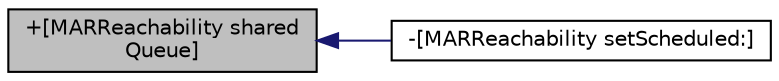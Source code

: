 digraph "+[MARReachability sharedQueue]"
{
  edge [fontname="Helvetica",fontsize="10",labelfontname="Helvetica",labelfontsize="10"];
  node [fontname="Helvetica",fontsize="10",shape=record];
  rankdir="LR";
  Node34 [label="+[MARReachability shared\lQueue]",height=0.2,width=0.4,color="black", fillcolor="grey75", style="filled", fontcolor="black"];
  Node34 -> Node35 [dir="back",color="midnightblue",fontsize="10",style="solid",fontname="Helvetica"];
  Node35 [label="-[MARReachability setScheduled:]",height=0.2,width=0.4,color="black", fillcolor="white", style="filled",URL="$interface_m_a_r_reachability.html#a9fec680eafeaa0a2047b90c8507bba0d"];
}
